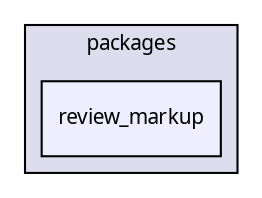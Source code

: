 digraph "packages/review/packages/review_markup/" {
  compound=true
  node [ fontsize="10", fontname="FreeSans.ttf"];
  edge [ labelfontsize="10", labelfontname="FreeSans.ttf"];
  subgraph clusterdir_8e3b842835b5179659f04ffa90356ffc {
    graph [ bgcolor="#ddddee", pencolor="black", label="packages" fontname="FreeSans.ttf", fontsize="10", URL="dir_8e3b842835b5179659f04ffa90356ffc.html"]
  dir_b59dcc8d5d91d8128742a8ef2c35ef78 [shape=box, label="review_markup", style="filled", fillcolor="#eeeeff", pencolor="black", URL="dir_b59dcc8d5d91d8128742a8ef2c35ef78.html"];
  }
}
